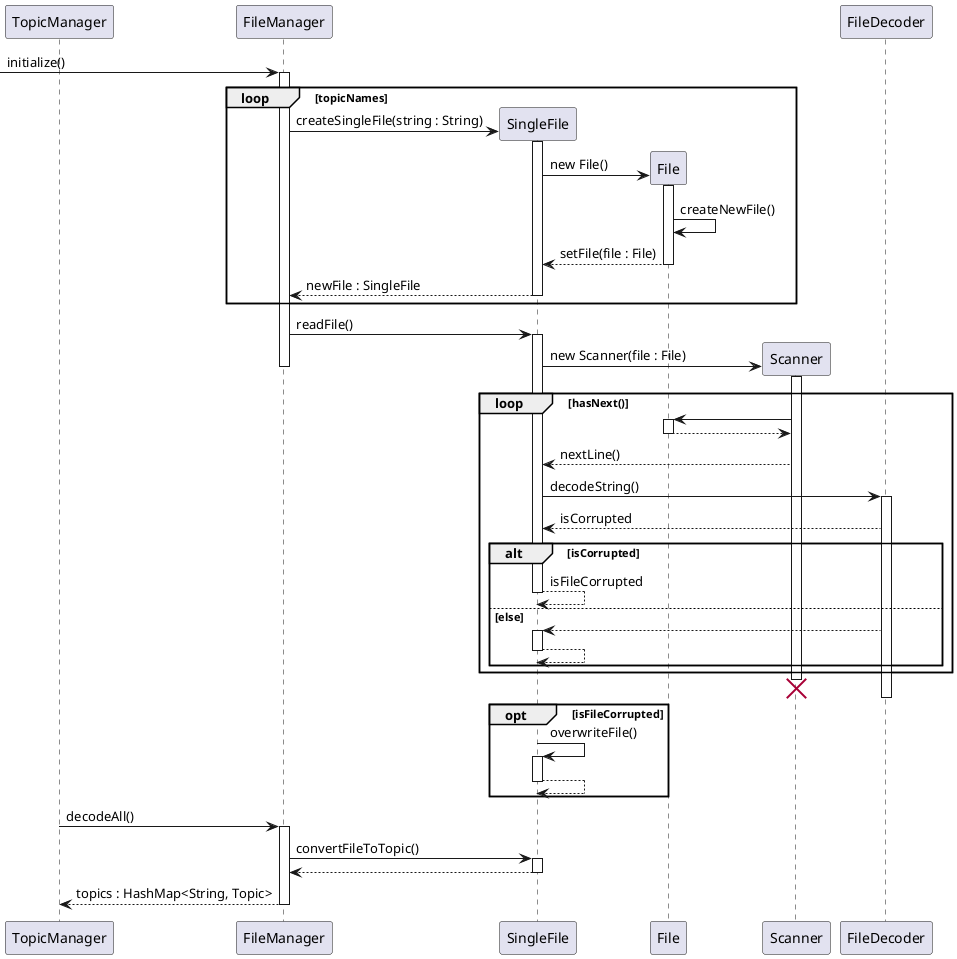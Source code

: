 @startuml

participant TopicManager as tm
participant FileManager as fm
participant SingleFile as sf
participant File as f
participant Scanner as s
participant FileDecoder as fd

-> fm : initialize()
activate fm
loop topicNames
    fm -> sf ** : createSingleFile(string : String)
    activate sf
    sf -> f ** : new File()
    activate f
    f -> f : createNewFile()
    f --> sf : setFile(file : File)
    deactivate f
    sf --> fm : newFile : SingleFile
    deactivate sf
end
fm -> sf : readFile()
activate sf
sf -> s ** : new Scanner(file : File)
activate s
deactivate fm
    loop hasNext()
    s -> f
    activate f
    f --> s
    deactivate f
    s --> sf : nextLine()
    sf -> fd : decodeString()
    activate fd
    fd --> sf : isCorrupted
        alt isCorrupted
        sf --> sf : isFileCorrupted
        deactivate sf
        else else
        fd --> sf
        activate sf
        sf-->sf
        deactivate sf
        end
    end
    destroy s
    deactivate sf
    deactivate fd
    opt isFileCorrupted
    sf -> sf : overwriteFile()
    activate sf
    sf --> sf
    deactivate sf
    end
tm -> fm : decodeAll()
activate fm
fm -> sf : convertFileToTopic()
activate sf
return
return topics : HashMap<String, Topic>

@enduml